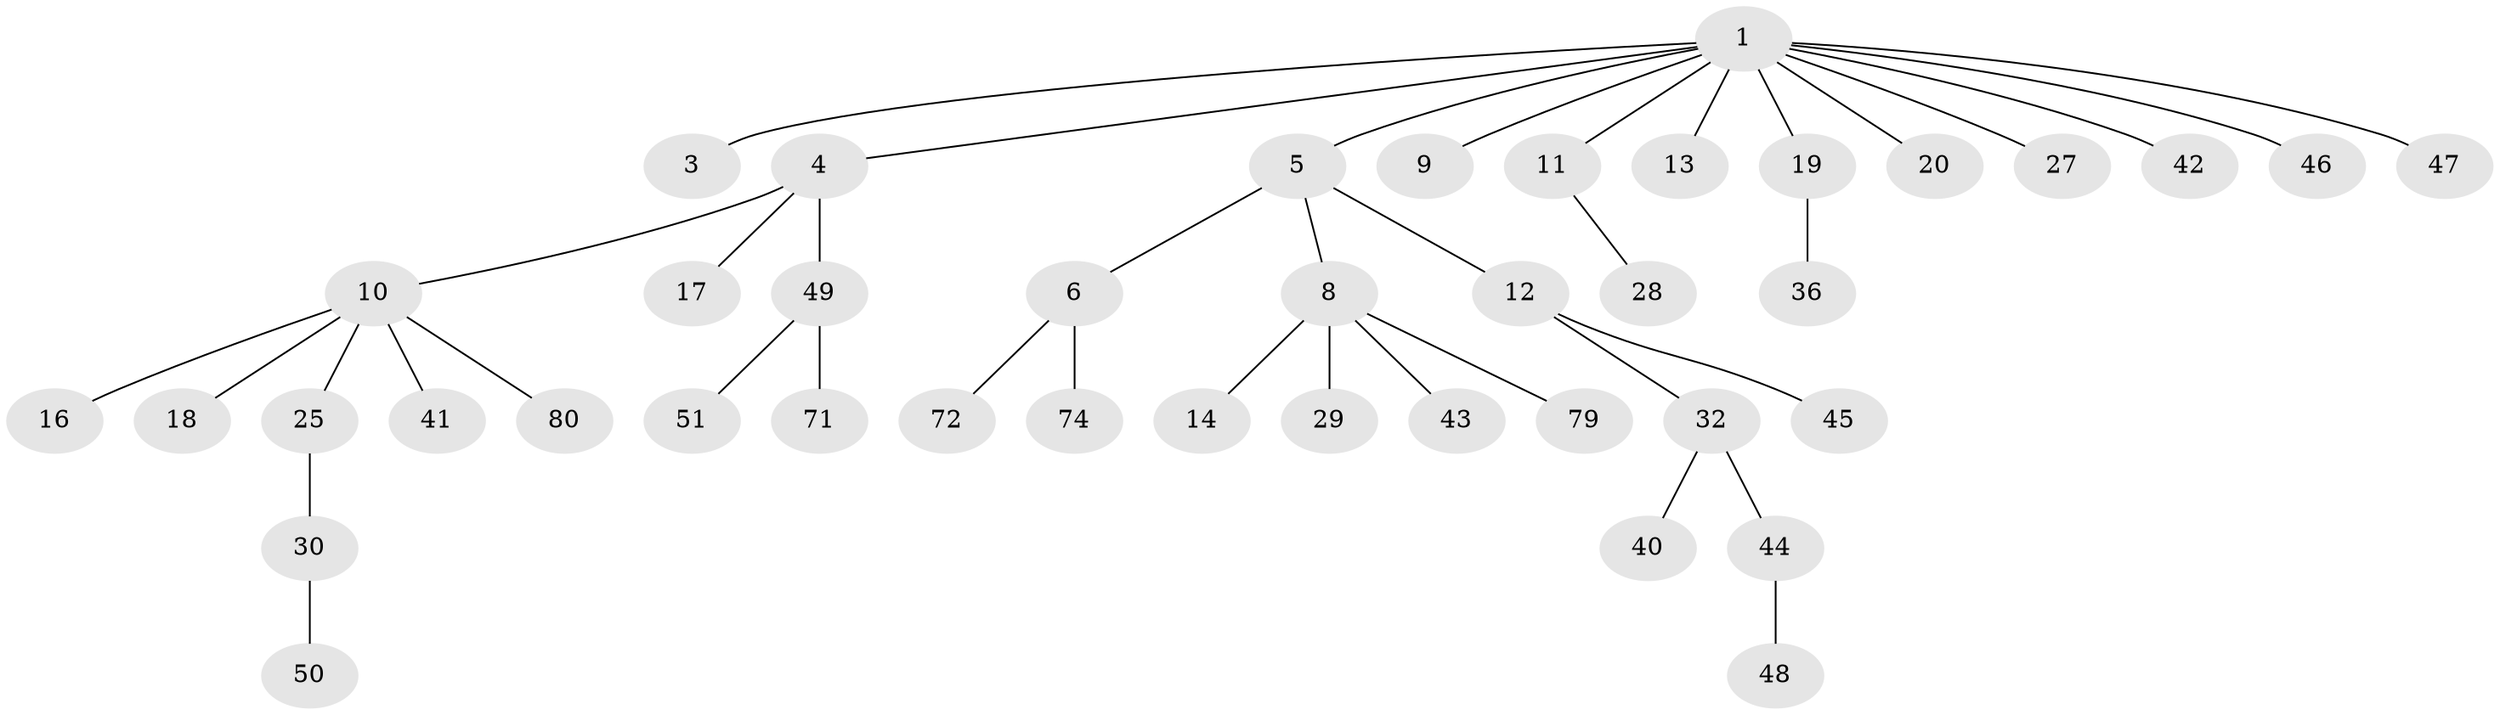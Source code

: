 // original degree distribution, {6: 0.024390243902439025, 7: 0.024390243902439025, 2: 0.2804878048780488, 4: 0.036585365853658534, 3: 0.13414634146341464, 5: 0.012195121951219513, 1: 0.4878048780487805}
// Generated by graph-tools (version 1.1) at 2025/15/03/09/25 04:15:24]
// undirected, 41 vertices, 40 edges
graph export_dot {
graph [start="1"]
  node [color=gray90,style=filled];
  1 [super="+2+7"];
  3 [super="+67"];
  4 [super="+22"];
  5 [super="+73+69+66"];
  6;
  8;
  9 [super="+70"];
  10 [super="+15+24"];
  11;
  12;
  13 [super="+34+23"];
  14;
  16 [super="+26+31+37"];
  17 [super="+35+62"];
  18 [super="+58"];
  19 [super="+21"];
  20 [super="+59"];
  25;
  27;
  28 [super="+54"];
  29 [super="+53"];
  30;
  32 [super="+39"];
  36 [super="+63"];
  40;
  41;
  42 [super="+77"];
  43;
  44;
  45 [super="+57+52"];
  46 [super="+56"];
  47;
  48 [super="+81+76"];
  49;
  50;
  51;
  71;
  72;
  74;
  79;
  80;
  1 -- 3;
  1 -- 19;
  1 -- 27;
  1 -- 46;
  1 -- 4;
  1 -- 5;
  1 -- 20;
  1 -- 42;
  1 -- 11;
  1 -- 47;
  1 -- 13;
  1 -- 9;
  4 -- 10;
  4 -- 17;
  4 -- 49;
  5 -- 6;
  5 -- 8;
  5 -- 12;
  6 -- 72;
  6 -- 74;
  8 -- 14;
  8 -- 29;
  8 -- 43;
  8 -- 79;
  10 -- 16;
  10 -- 25;
  10 -- 80;
  10 -- 41;
  10 -- 18;
  11 -- 28;
  12 -- 32;
  12 -- 45;
  19 -- 36;
  25 -- 30;
  30 -- 50;
  32 -- 40;
  32 -- 44;
  44 -- 48;
  49 -- 51;
  49 -- 71;
}
